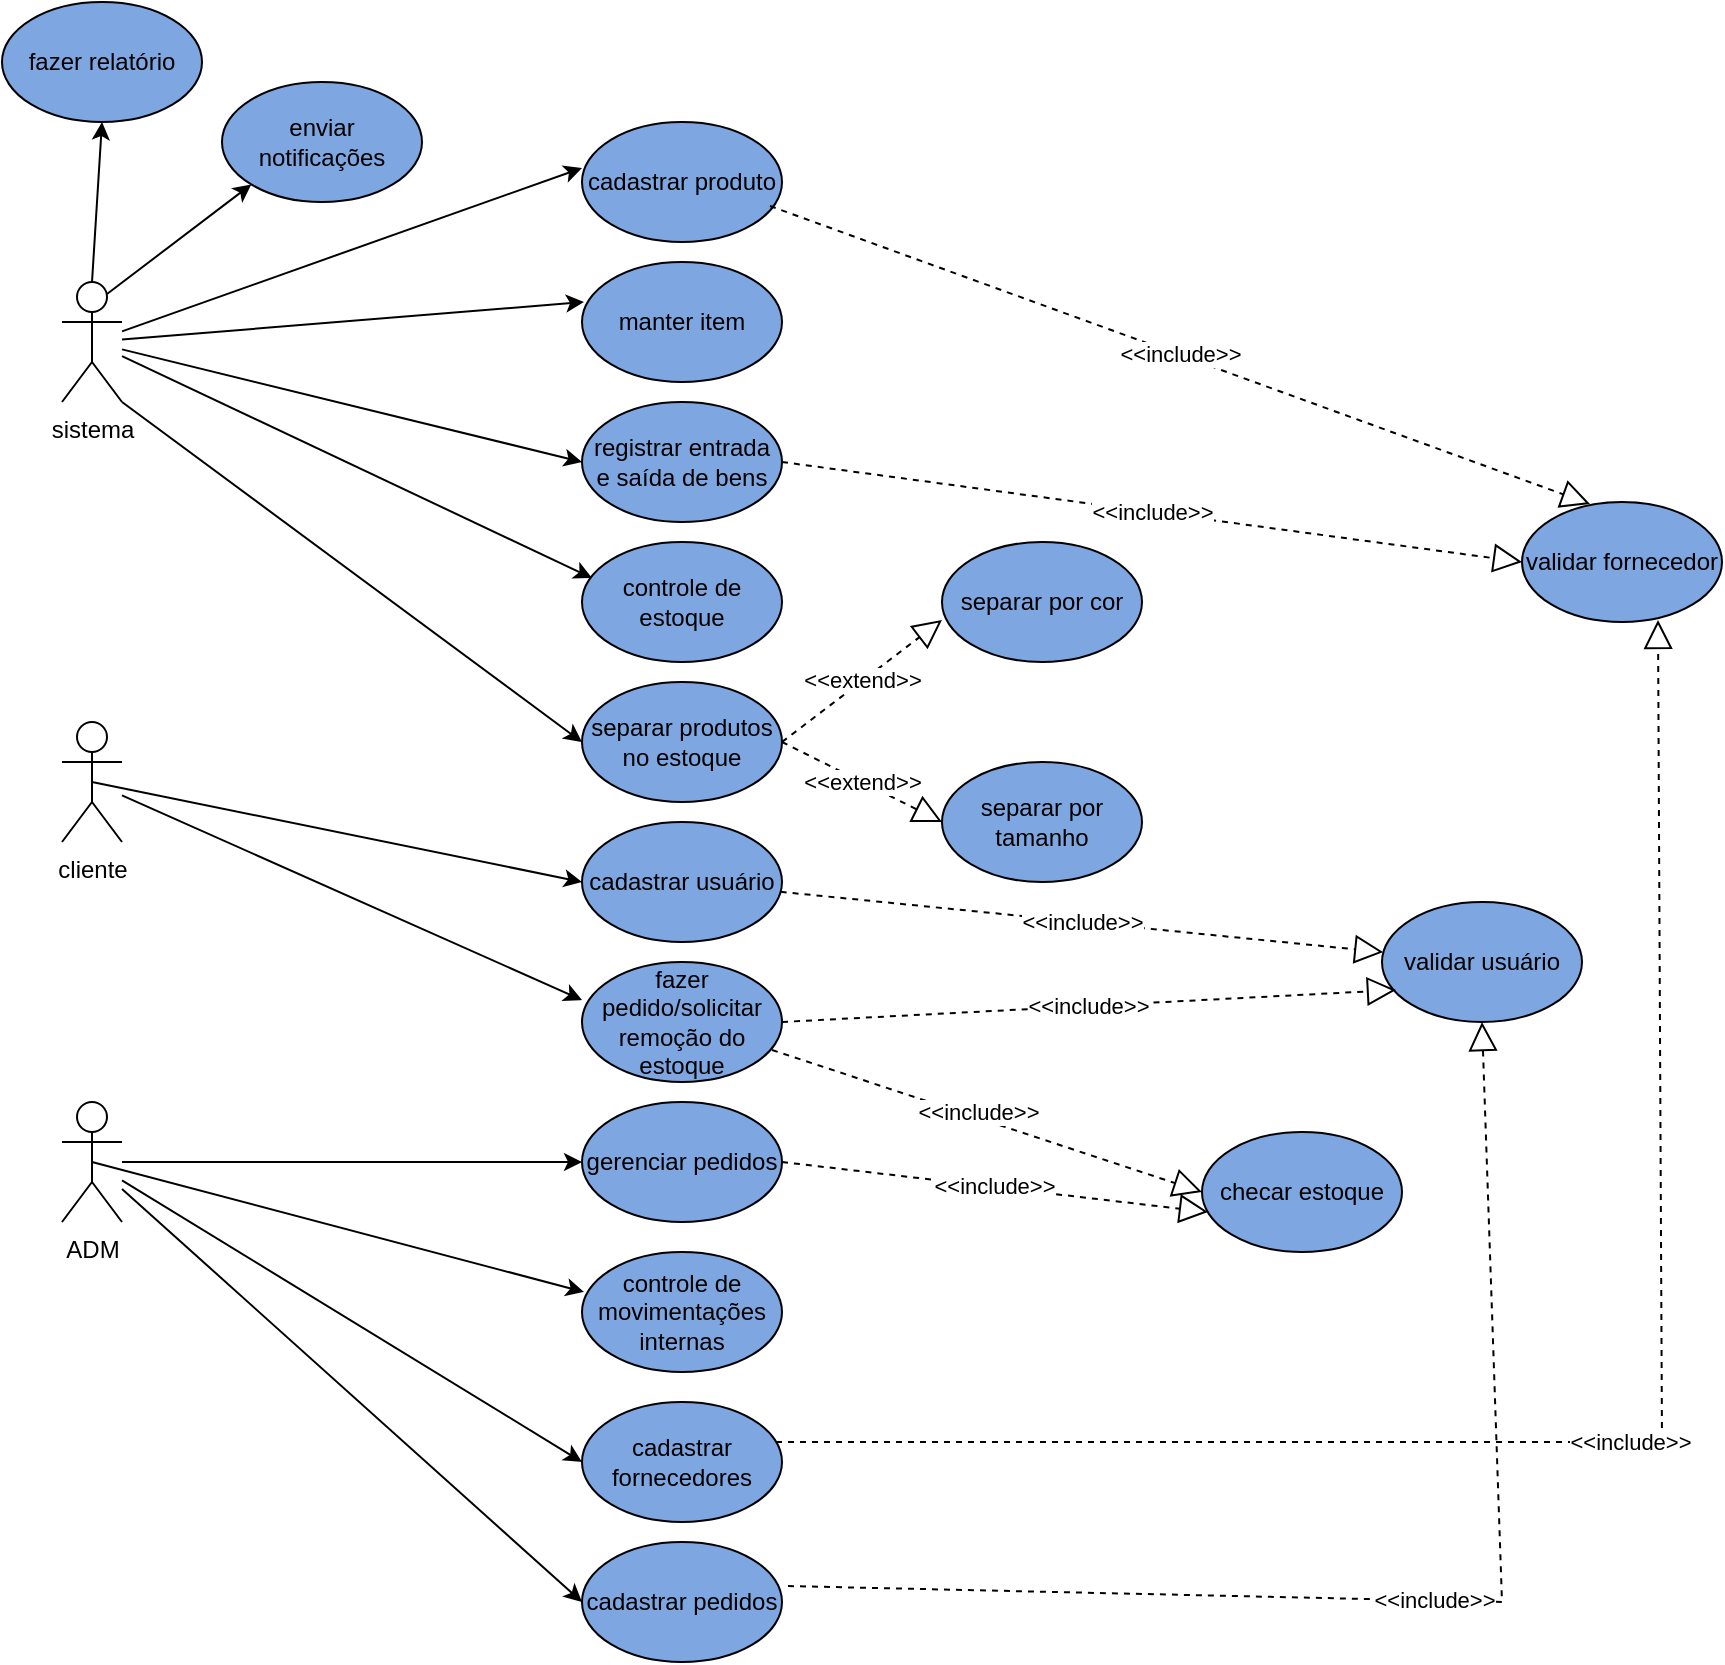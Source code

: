 <mxfile version="26.2.9">
  <diagram name="Página-1" id="oz86GiUr7FtvtdfqjLBF">
    <mxGraphModel dx="1420" dy="1955" grid="1" gridSize="10" guides="1" tooltips="1" connect="1" arrows="1" fold="1" page="1" pageScale="1" pageWidth="827" pageHeight="1169" math="0" shadow="0">
      <root>
        <mxCell id="0" />
        <mxCell id="1" parent="0" />
        <mxCell id="ynGgJZFgWA74VqTTcelF-3" value="enviar notificações" style="ellipse;whiteSpace=wrap;html=1;fillColor=#7EA6E0;" vertex="1" parent="1">
          <mxGeometry x="170" y="-60" width="100" height="60" as="geometry" />
        </mxCell>
        <mxCell id="ynGgJZFgWA74VqTTcelF-4" value="fazer relatório" style="ellipse;whiteSpace=wrap;html=1;fillColor=#7EA6E0;" vertex="1" parent="1">
          <mxGeometry x="60" y="-100" width="100" height="60" as="geometry" />
        </mxCell>
        <mxCell id="ynGgJZFgWA74VqTTcelF-5" value="validar usuário" style="ellipse;whiteSpace=wrap;html=1;fillColor=#7EA6E0;" vertex="1" parent="1">
          <mxGeometry x="750" y="350" width="100" height="60" as="geometry" />
        </mxCell>
        <mxCell id="ynGgJZFgWA74VqTTcelF-6" value="controle de movimentações internas" style="ellipse;whiteSpace=wrap;html=1;fillColor=#7EA6E0;" vertex="1" parent="1">
          <mxGeometry x="350" y="525" width="100" height="60" as="geometry" />
        </mxCell>
        <mxCell id="ynGgJZFgWA74VqTTcelF-7" value="separar produtos no estoque" style="ellipse;whiteSpace=wrap;html=1;fillColor=#7EA6E0;" vertex="1" parent="1">
          <mxGeometry x="350" y="240" width="100" height="60" as="geometry" />
        </mxCell>
        <mxCell id="ynGgJZFgWA74VqTTcelF-8" value="cadastrar usuário" style="ellipse;whiteSpace=wrap;html=1;fillColor=#7EA6E0;" vertex="1" parent="1">
          <mxGeometry x="350" y="310" width="100" height="60" as="geometry" />
        </mxCell>
        <mxCell id="ynGgJZFgWA74VqTTcelF-9" value="gerenciar pedidos" style="ellipse;whiteSpace=wrap;html=1;fillColor=#7EA6E0;" vertex="1" parent="1">
          <mxGeometry x="350" y="450" width="100" height="60" as="geometry" />
        </mxCell>
        <mxCell id="ynGgJZFgWA74VqTTcelF-10" value="registrar entrada e saída de bens" style="ellipse;whiteSpace=wrap;html=1;fillColor=#7EA6E0;" vertex="1" parent="1">
          <mxGeometry x="350" y="100" width="100" height="60" as="geometry" />
        </mxCell>
        <mxCell id="ynGgJZFgWA74VqTTcelF-11" value="manter item" style="ellipse;whiteSpace=wrap;html=1;fillColor=#7EA6E0;" vertex="1" parent="1">
          <mxGeometry x="350" y="30" width="100" height="60" as="geometry" />
        </mxCell>
        <mxCell id="ynGgJZFgWA74VqTTcelF-12" value="fazer pedido/solicitar remoção do estoque" style="ellipse;whiteSpace=wrap;html=1;fillColor=#7EA6E0;" vertex="1" parent="1">
          <mxGeometry x="350" y="380" width="100" height="60" as="geometry" />
        </mxCell>
        <mxCell id="ynGgJZFgWA74VqTTcelF-13" value="controle de estoque" style="ellipse;whiteSpace=wrap;html=1;fillColor=#7EA6E0;" vertex="1" parent="1">
          <mxGeometry x="350" y="170" width="100" height="60" as="geometry" />
        </mxCell>
        <mxCell id="ynGgJZFgWA74VqTTcelF-14" value="cadastrar produto" style="ellipse;whiteSpace=wrap;html=1;fillColor=#7EA6E0;" vertex="1" parent="1">
          <mxGeometry x="350" y="-40" width="100" height="60" as="geometry" />
        </mxCell>
        <mxCell id="ynGgJZFgWA74VqTTcelF-18" value="" style="endArrow=classic;html=1;rounded=0;exitX=0.75;exitY=0.1;exitDx=0;exitDy=0;exitPerimeter=0;entryX=0;entryY=1;entryDx=0;entryDy=0;" edge="1" parent="1" source="ynGgJZFgWA74VqTTcelF-31" target="ynGgJZFgWA74VqTTcelF-3">
          <mxGeometry width="50" height="50" relative="1" as="geometry">
            <mxPoint x="160" y="60" as="sourcePoint" />
            <mxPoint x="210" y="10" as="targetPoint" />
          </mxGeometry>
        </mxCell>
        <mxCell id="ynGgJZFgWA74VqTTcelF-20" value="" style="endArrow=classic;html=1;rounded=0;exitX=1;exitY=1;exitDx=0;exitDy=0;exitPerimeter=0;entryX=0;entryY=0.5;entryDx=0;entryDy=0;" edge="1" parent="1" source="ynGgJZFgWA74VqTTcelF-31" target="ynGgJZFgWA74VqTTcelF-7">
          <mxGeometry width="50" height="50" relative="1" as="geometry">
            <mxPoint x="195" y="400" as="sourcePoint" />
            <mxPoint x="245" y="350" as="targetPoint" />
          </mxGeometry>
        </mxCell>
        <mxCell id="ynGgJZFgWA74VqTTcelF-29" value="ADM" style="shape=umlActor;verticalLabelPosition=bottom;verticalAlign=top;html=1;outlineConnect=0;" vertex="1" parent="1">
          <mxGeometry x="90" y="450" width="30" height="60" as="geometry" />
        </mxCell>
        <mxCell id="ynGgJZFgWA74VqTTcelF-30" value="cliente" style="shape=umlActor;verticalLabelPosition=bottom;verticalAlign=top;html=1;outlineConnect=0;" vertex="1" parent="1">
          <mxGeometry x="90" y="260" width="30" height="60" as="geometry" />
        </mxCell>
        <mxCell id="ynGgJZFgWA74VqTTcelF-31" value="sistema" style="shape=umlActor;verticalLabelPosition=bottom;verticalAlign=top;html=1;outlineConnect=0;" vertex="1" parent="1">
          <mxGeometry x="90" y="40" width="30" height="60" as="geometry" />
        </mxCell>
        <mxCell id="ynGgJZFgWA74VqTTcelF-36" value="" style="endArrow=classic;html=1;rounded=0;exitX=0.5;exitY=0;exitDx=0;exitDy=0;exitPerimeter=0;entryX=0.5;entryY=1;entryDx=0;entryDy=0;" edge="1" parent="1" source="ynGgJZFgWA74VqTTcelF-31" target="ynGgJZFgWA74VqTTcelF-4">
          <mxGeometry width="50" height="50" relative="1" as="geometry">
            <mxPoint x="50" y="50" as="sourcePoint" />
            <mxPoint x="100" as="targetPoint" />
          </mxGeometry>
        </mxCell>
        <mxCell id="ynGgJZFgWA74VqTTcelF-37" value="" style="endArrow=classic;html=1;rounded=0;exitX=0.5;exitY=0.5;exitDx=0;exitDy=0;exitPerimeter=0;entryX=0;entryY=0.5;entryDx=0;entryDy=0;" edge="1" parent="1" source="ynGgJZFgWA74VqTTcelF-30" target="ynGgJZFgWA74VqTTcelF-8">
          <mxGeometry width="50" height="50" relative="1" as="geometry">
            <mxPoint x="170" y="170" as="sourcePoint" />
            <mxPoint x="220" y="120" as="targetPoint" />
          </mxGeometry>
        </mxCell>
        <mxCell id="ynGgJZFgWA74VqTTcelF-38" value="" style="endArrow=classic;html=1;rounded=0;entryX=0;entryY=0.383;entryDx=0;entryDy=0;entryPerimeter=0;" edge="1" parent="1" source="ynGgJZFgWA74VqTTcelF-31" target="ynGgJZFgWA74VqTTcelF-14">
          <mxGeometry width="50" height="50" relative="1" as="geometry">
            <mxPoint x="180" y="180" as="sourcePoint" />
            <mxPoint x="230" y="130" as="targetPoint" />
          </mxGeometry>
        </mxCell>
        <mxCell id="ynGgJZFgWA74VqTTcelF-39" value="" style="endArrow=classic;html=1;rounded=0;entryX=0;entryY=0.317;entryDx=0;entryDy=0;entryPerimeter=0;" edge="1" parent="1" source="ynGgJZFgWA74VqTTcelF-30" target="ynGgJZFgWA74VqTTcelF-12">
          <mxGeometry width="50" height="50" relative="1" as="geometry">
            <mxPoint x="190" y="190" as="sourcePoint" />
            <mxPoint x="240" y="140" as="targetPoint" />
          </mxGeometry>
        </mxCell>
        <mxCell id="ynGgJZFgWA74VqTTcelF-40" value="" style="endArrow=classic;html=1;rounded=0;entryX=0.01;entryY=0.333;entryDx=0;entryDy=0;entryPerimeter=0;" edge="1" parent="1" source="ynGgJZFgWA74VqTTcelF-31" target="ynGgJZFgWA74VqTTcelF-11">
          <mxGeometry width="50" height="50" relative="1" as="geometry">
            <mxPoint x="180" y="320" as="sourcePoint" />
            <mxPoint x="230" y="270" as="targetPoint" />
          </mxGeometry>
        </mxCell>
        <mxCell id="ynGgJZFgWA74VqTTcelF-41" value="" style="endArrow=classic;html=1;rounded=0;entryX=0;entryY=0.5;entryDx=0;entryDy=0;" edge="1" parent="1" source="ynGgJZFgWA74VqTTcelF-31" target="ynGgJZFgWA74VqTTcelF-10">
          <mxGeometry width="50" height="50" relative="1" as="geometry">
            <mxPoint x="180" y="380" as="sourcePoint" />
            <mxPoint x="230" y="330" as="targetPoint" />
          </mxGeometry>
        </mxCell>
        <mxCell id="ynGgJZFgWA74VqTTcelF-42" value="" style="endArrow=classic;html=1;rounded=0;entryX=0.05;entryY=0.3;entryDx=0;entryDy=0;entryPerimeter=0;" edge="1" parent="1" source="ynGgJZFgWA74VqTTcelF-31" target="ynGgJZFgWA74VqTTcelF-13">
          <mxGeometry width="50" height="50" relative="1" as="geometry">
            <mxPoint x="220" y="320" as="sourcePoint" />
            <mxPoint x="270" y="270" as="targetPoint" />
          </mxGeometry>
        </mxCell>
        <mxCell id="ynGgJZFgWA74VqTTcelF-43" value="" style="endArrow=classic;html=1;rounded=0;entryX=0;entryY=0.5;entryDx=0;entryDy=0;" edge="1" parent="1" target="ynGgJZFgWA74VqTTcelF-9">
          <mxGeometry width="50" height="50" relative="1" as="geometry">
            <mxPoint x="120" y="480" as="sourcePoint" />
            <mxPoint x="220" y="400" as="targetPoint" />
          </mxGeometry>
        </mxCell>
        <mxCell id="ynGgJZFgWA74VqTTcelF-44" value="" style="endArrow=classic;html=1;rounded=0;exitX=0.5;exitY=0.5;exitDx=0;exitDy=0;exitPerimeter=0;entryX=0.01;entryY=0.333;entryDx=0;entryDy=0;entryPerimeter=0;" edge="1" parent="1" source="ynGgJZFgWA74VqTTcelF-29" target="ynGgJZFgWA74VqTTcelF-6">
          <mxGeometry width="50" height="50" relative="1" as="geometry">
            <mxPoint x="220" y="460" as="sourcePoint" />
            <mxPoint x="270" y="410" as="targetPoint" />
          </mxGeometry>
        </mxCell>
        <mxCell id="ynGgJZFgWA74VqTTcelF-53" value="&amp;lt;&amp;lt;include&amp;gt;&amp;gt;" style="endArrow=block;dashed=1;endFill=0;endSize=12;html=1;rounded=0;fillColor=#000000;exitX=1;exitY=0.5;exitDx=0;exitDy=0;entryX=0.07;entryY=0.733;entryDx=0;entryDy=0;entryPerimeter=0;" edge="1" parent="1" source="ynGgJZFgWA74VqTTcelF-12" target="ynGgJZFgWA74VqTTcelF-5">
          <mxGeometry width="160" relative="1" as="geometry">
            <mxPoint x="460" y="409.5" as="sourcePoint" />
            <mxPoint x="620" y="409.5" as="targetPoint" />
          </mxGeometry>
        </mxCell>
        <mxCell id="ynGgJZFgWA74VqTTcelF-55" value="&amp;lt;&amp;lt;include&amp;gt;&amp;gt;" style="endArrow=block;dashed=1;endFill=0;endSize=12;html=1;rounded=0;fillColor=#000000;" edge="1" parent="1" source="ynGgJZFgWA74VqTTcelF-8" target="ynGgJZFgWA74VqTTcelF-5">
          <mxGeometry width="160" relative="1" as="geometry">
            <mxPoint x="460" y="320" as="sourcePoint" />
            <mxPoint x="620" y="310" as="targetPoint" />
          </mxGeometry>
        </mxCell>
        <mxCell id="ynGgJZFgWA74VqTTcelF-56" value="&amp;lt;&amp;lt;include&amp;gt;&amp;gt;" style="endArrow=block;dashed=1;endFill=0;endSize=12;html=1;rounded=0;fillColor=#000000;exitX=0.97;exitY=0.333;exitDx=0;exitDy=0;entryX=0.68;entryY=0.983;entryDx=0;entryDy=0;exitPerimeter=0;entryPerimeter=0;" edge="1" parent="1" source="ynGgJZFgWA74VqTTcelF-64" target="ynGgJZFgWA74VqTTcelF-63">
          <mxGeometry width="160" relative="1" as="geometry">
            <mxPoint x="500" y="620" as="sourcePoint" />
            <mxPoint x="670" y="520" as="targetPoint" />
            <Array as="points">
              <mxPoint x="890" y="620" />
            </Array>
          </mxGeometry>
        </mxCell>
        <mxCell id="ynGgJZFgWA74VqTTcelF-57" value="&amp;lt;&amp;lt;include&amp;gt;&amp;gt;" style="endArrow=block;dashed=1;endFill=0;endSize=12;html=1;rounded=0;fillColor=#000000;exitX=0.95;exitY=0.733;exitDx=0;exitDy=0;exitPerimeter=0;entryX=0;entryY=0.5;entryDx=0;entryDy=0;" edge="1" parent="1" source="ynGgJZFgWA74VqTTcelF-12" target="ynGgJZFgWA74VqTTcelF-61">
          <mxGeometry x="-0.044" y="3" width="160" relative="1" as="geometry">
            <mxPoint x="470" y="460" as="sourcePoint" />
            <mxPoint x="590" y="420" as="targetPoint" />
            <mxPoint as="offset" />
          </mxGeometry>
        </mxCell>
        <mxCell id="ynGgJZFgWA74VqTTcelF-58" value="&amp;lt;&amp;lt;include&amp;gt;&amp;gt;" style="endArrow=block;dashed=1;endFill=0;endSize=12;html=1;rounded=0;fillColor=#000000;exitX=1;exitY=0.5;exitDx=0;exitDy=0;entryX=0.03;entryY=0.667;entryDx=0;entryDy=0;entryPerimeter=0;" edge="1" parent="1" source="ynGgJZFgWA74VqTTcelF-9" target="ynGgJZFgWA74VqTTcelF-61">
          <mxGeometry width="160" relative="1" as="geometry">
            <mxPoint x="480" y="570" as="sourcePoint" />
            <mxPoint x="650" y="470" as="targetPoint" />
          </mxGeometry>
        </mxCell>
        <mxCell id="ynGgJZFgWA74VqTTcelF-59" value="&amp;lt;&amp;lt;include&amp;gt;&amp;gt;" style="endArrow=block;dashed=1;endFill=0;endSize=12;html=1;rounded=0;fillColor=#000000;exitX=1;exitY=0.5;exitDx=0;exitDy=0;entryX=0;entryY=0.5;entryDx=0;entryDy=0;" edge="1" parent="1" source="ynGgJZFgWA74VqTTcelF-10" target="ynGgJZFgWA74VqTTcelF-63">
          <mxGeometry width="160" relative="1" as="geometry">
            <mxPoint x="490" y="210" as="sourcePoint" />
            <mxPoint x="580" y="190" as="targetPoint" />
          </mxGeometry>
        </mxCell>
        <mxCell id="ynGgJZFgWA74VqTTcelF-60" value="&amp;lt;&amp;lt;include&amp;gt;&amp;gt;" style="endArrow=block;dashed=1;endFill=0;endSize=12;html=1;rounded=0;fillColor=#000000;exitX=0.94;exitY=0.7;exitDx=0;exitDy=0;entryX=0.34;entryY=0.017;entryDx=0;entryDy=0;exitPerimeter=0;entryPerimeter=0;" edge="1" parent="1" source="ynGgJZFgWA74VqTTcelF-14" target="ynGgJZFgWA74VqTTcelF-63">
          <mxGeometry width="160" relative="1" as="geometry">
            <mxPoint x="460" y="100" as="sourcePoint" />
            <mxPoint x="630" as="targetPoint" />
          </mxGeometry>
        </mxCell>
        <mxCell id="ynGgJZFgWA74VqTTcelF-61" value="checar estoque" style="ellipse;whiteSpace=wrap;html=1;fillColor=#7EA6E0;" vertex="1" parent="1">
          <mxGeometry x="660" y="465" width="100" height="60" as="geometry" />
        </mxCell>
        <mxCell id="ynGgJZFgWA74VqTTcelF-63" value="validar fornecedor" style="ellipse;whiteSpace=wrap;html=1;fillColor=#7EA6E0;" vertex="1" parent="1">
          <mxGeometry x="820" y="150" width="100" height="60" as="geometry" />
        </mxCell>
        <mxCell id="ynGgJZFgWA74VqTTcelF-64" value="cadastrar fornecedores" style="ellipse;whiteSpace=wrap;html=1;fillColor=#7EA6E0;" vertex="1" parent="1">
          <mxGeometry x="350" y="600" width="100" height="60" as="geometry" />
        </mxCell>
        <mxCell id="ynGgJZFgWA74VqTTcelF-65" value="cadastrar pedidos" style="ellipse;whiteSpace=wrap;html=1;fillColor=#7EA6E0;" vertex="1" parent="1">
          <mxGeometry x="350" y="670" width="100" height="60" as="geometry" />
        </mxCell>
        <mxCell id="ynGgJZFgWA74VqTTcelF-67" value="" style="endArrow=classic;html=1;rounded=0;entryX=0;entryY=0.5;entryDx=0;entryDy=0;" edge="1" parent="1" source="ynGgJZFgWA74VqTTcelF-29" target="ynGgJZFgWA74VqTTcelF-65">
          <mxGeometry width="50" height="50" relative="1" as="geometry">
            <mxPoint x="115" y="525" as="sourcePoint" />
            <mxPoint x="361" y="590" as="targetPoint" />
          </mxGeometry>
        </mxCell>
        <mxCell id="ynGgJZFgWA74VqTTcelF-68" value="" style="endArrow=classic;html=1;rounded=0;entryX=0;entryY=0.5;entryDx=0;entryDy=0;" edge="1" parent="1" source="ynGgJZFgWA74VqTTcelF-29" target="ynGgJZFgWA74VqTTcelF-64">
          <mxGeometry width="50" height="50" relative="1" as="geometry">
            <mxPoint x="104" y="540" as="sourcePoint" />
            <mxPoint x="350" y="605" as="targetPoint" />
          </mxGeometry>
        </mxCell>
        <mxCell id="ynGgJZFgWA74VqTTcelF-69" value="&amp;lt;&amp;lt;include&amp;gt;&amp;gt;" style="endArrow=block;dashed=1;endFill=0;endSize=12;html=1;rounded=0;fillColor=#000000;exitX=1.03;exitY=0.367;exitDx=0;exitDy=0;exitPerimeter=0;entryX=0.5;entryY=1;entryDx=0;entryDy=0;" edge="1" parent="1" source="ynGgJZFgWA74VqTTcelF-65" target="ynGgJZFgWA74VqTTcelF-5">
          <mxGeometry width="160" relative="1" as="geometry">
            <mxPoint x="510" y="729.5" as="sourcePoint" />
            <mxPoint x="810" y="400" as="targetPoint" />
            <Array as="points">
              <mxPoint x="810" y="700" />
            </Array>
          </mxGeometry>
        </mxCell>
        <mxCell id="ynGgJZFgWA74VqTTcelF-70" value="&amp;lt;&amp;lt;extend&amp;gt;&amp;gt;" style="endArrow=block;dashed=1;endFill=0;endSize=12;html=1;rounded=0;fillColor=#000000;exitX=1;exitY=0.5;exitDx=0;exitDy=0;entryX=0;entryY=0.5;entryDx=0;entryDy=0;" edge="1" parent="1" source="ynGgJZFgWA74VqTTcelF-7" target="ynGgJZFgWA74VqTTcelF-71">
          <mxGeometry width="160" relative="1" as="geometry">
            <mxPoint x="490" y="255" as="sourcePoint" />
            <mxPoint x="560" y="270" as="targetPoint" />
          </mxGeometry>
        </mxCell>
        <mxCell id="ynGgJZFgWA74VqTTcelF-71" value="separar por tamanho" style="ellipse;whiteSpace=wrap;html=1;fillColor=#7EA6E0;" vertex="1" parent="1">
          <mxGeometry x="530" y="280" width="100" height="60" as="geometry" />
        </mxCell>
        <mxCell id="ynGgJZFgWA74VqTTcelF-72" value="&amp;lt;&amp;lt;extend&amp;gt;&amp;gt;" style="endArrow=block;dashed=1;endFill=0;endSize=12;html=1;rounded=0;fillColor=#000000;exitX=1;exitY=0.5;exitDx=0;exitDy=0;entryX=0;entryY=0.65;entryDx=0;entryDy=0;entryPerimeter=0;" edge="1" parent="1" source="ynGgJZFgWA74VqTTcelF-7" target="ynGgJZFgWA74VqTTcelF-73">
          <mxGeometry width="160" relative="1" as="geometry">
            <mxPoint x="480" y="240" as="sourcePoint" />
            <mxPoint x="520" y="240" as="targetPoint" />
          </mxGeometry>
        </mxCell>
        <mxCell id="ynGgJZFgWA74VqTTcelF-73" value="separar por cor" style="ellipse;whiteSpace=wrap;html=1;fillColor=#7EA6E0;" vertex="1" parent="1">
          <mxGeometry x="530" y="170" width="100" height="60" as="geometry" />
        </mxCell>
      </root>
    </mxGraphModel>
  </diagram>
</mxfile>

